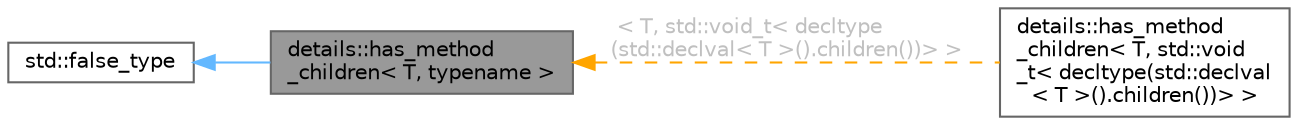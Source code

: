 digraph "details::has_method_children&lt; T, typename &gt;"
{
 // INTERACTIVE_SVG=YES
 // LATEX_PDF_SIZE
  bgcolor="transparent";
  edge [fontname=Helvetica,fontsize=10,labelfontname=Helvetica,labelfontsize=10];
  node [fontname=Helvetica,fontsize=10,shape=box,height=0.2,width=0.4];
  rankdir="LR";
  Node1 [id="Node000001",label="details::has_method\l_children\< T, typename \>",height=0.2,width=0.4,color="gray40", fillcolor="grey60", style="filled", fontcolor="black",tooltip=" "];
  Node2 -> Node1 [id="edge1_Node000001_Node000002",dir="back",color="steelblue1",style="solid",tooltip=" "];
  Node2 [id="Node000002",label="std::false_type",height=0.2,width=0.4,color="gray40", fillcolor="white", style="filled",tooltip=" "];
  Node1 -> Node3 [id="edge2_Node000001_Node000003",dir="back",color="orange",style="dashed",tooltip=" ",label=" \< T, std::void_t\< decltype\l(std::declval\< T \>().children())\> \>",fontcolor="grey" ];
  Node3 [id="Node000003",label="details::has_method\l_children\< T, std::void\l_t\< decltype(std::declval\l\< T \>().children())\> \>",height=0.2,width=0.4,color="gray40", fillcolor="white", style="filled",URL="$d6/d7e/structdetails_1_1has__method__children.html",tooltip=" "];
}
